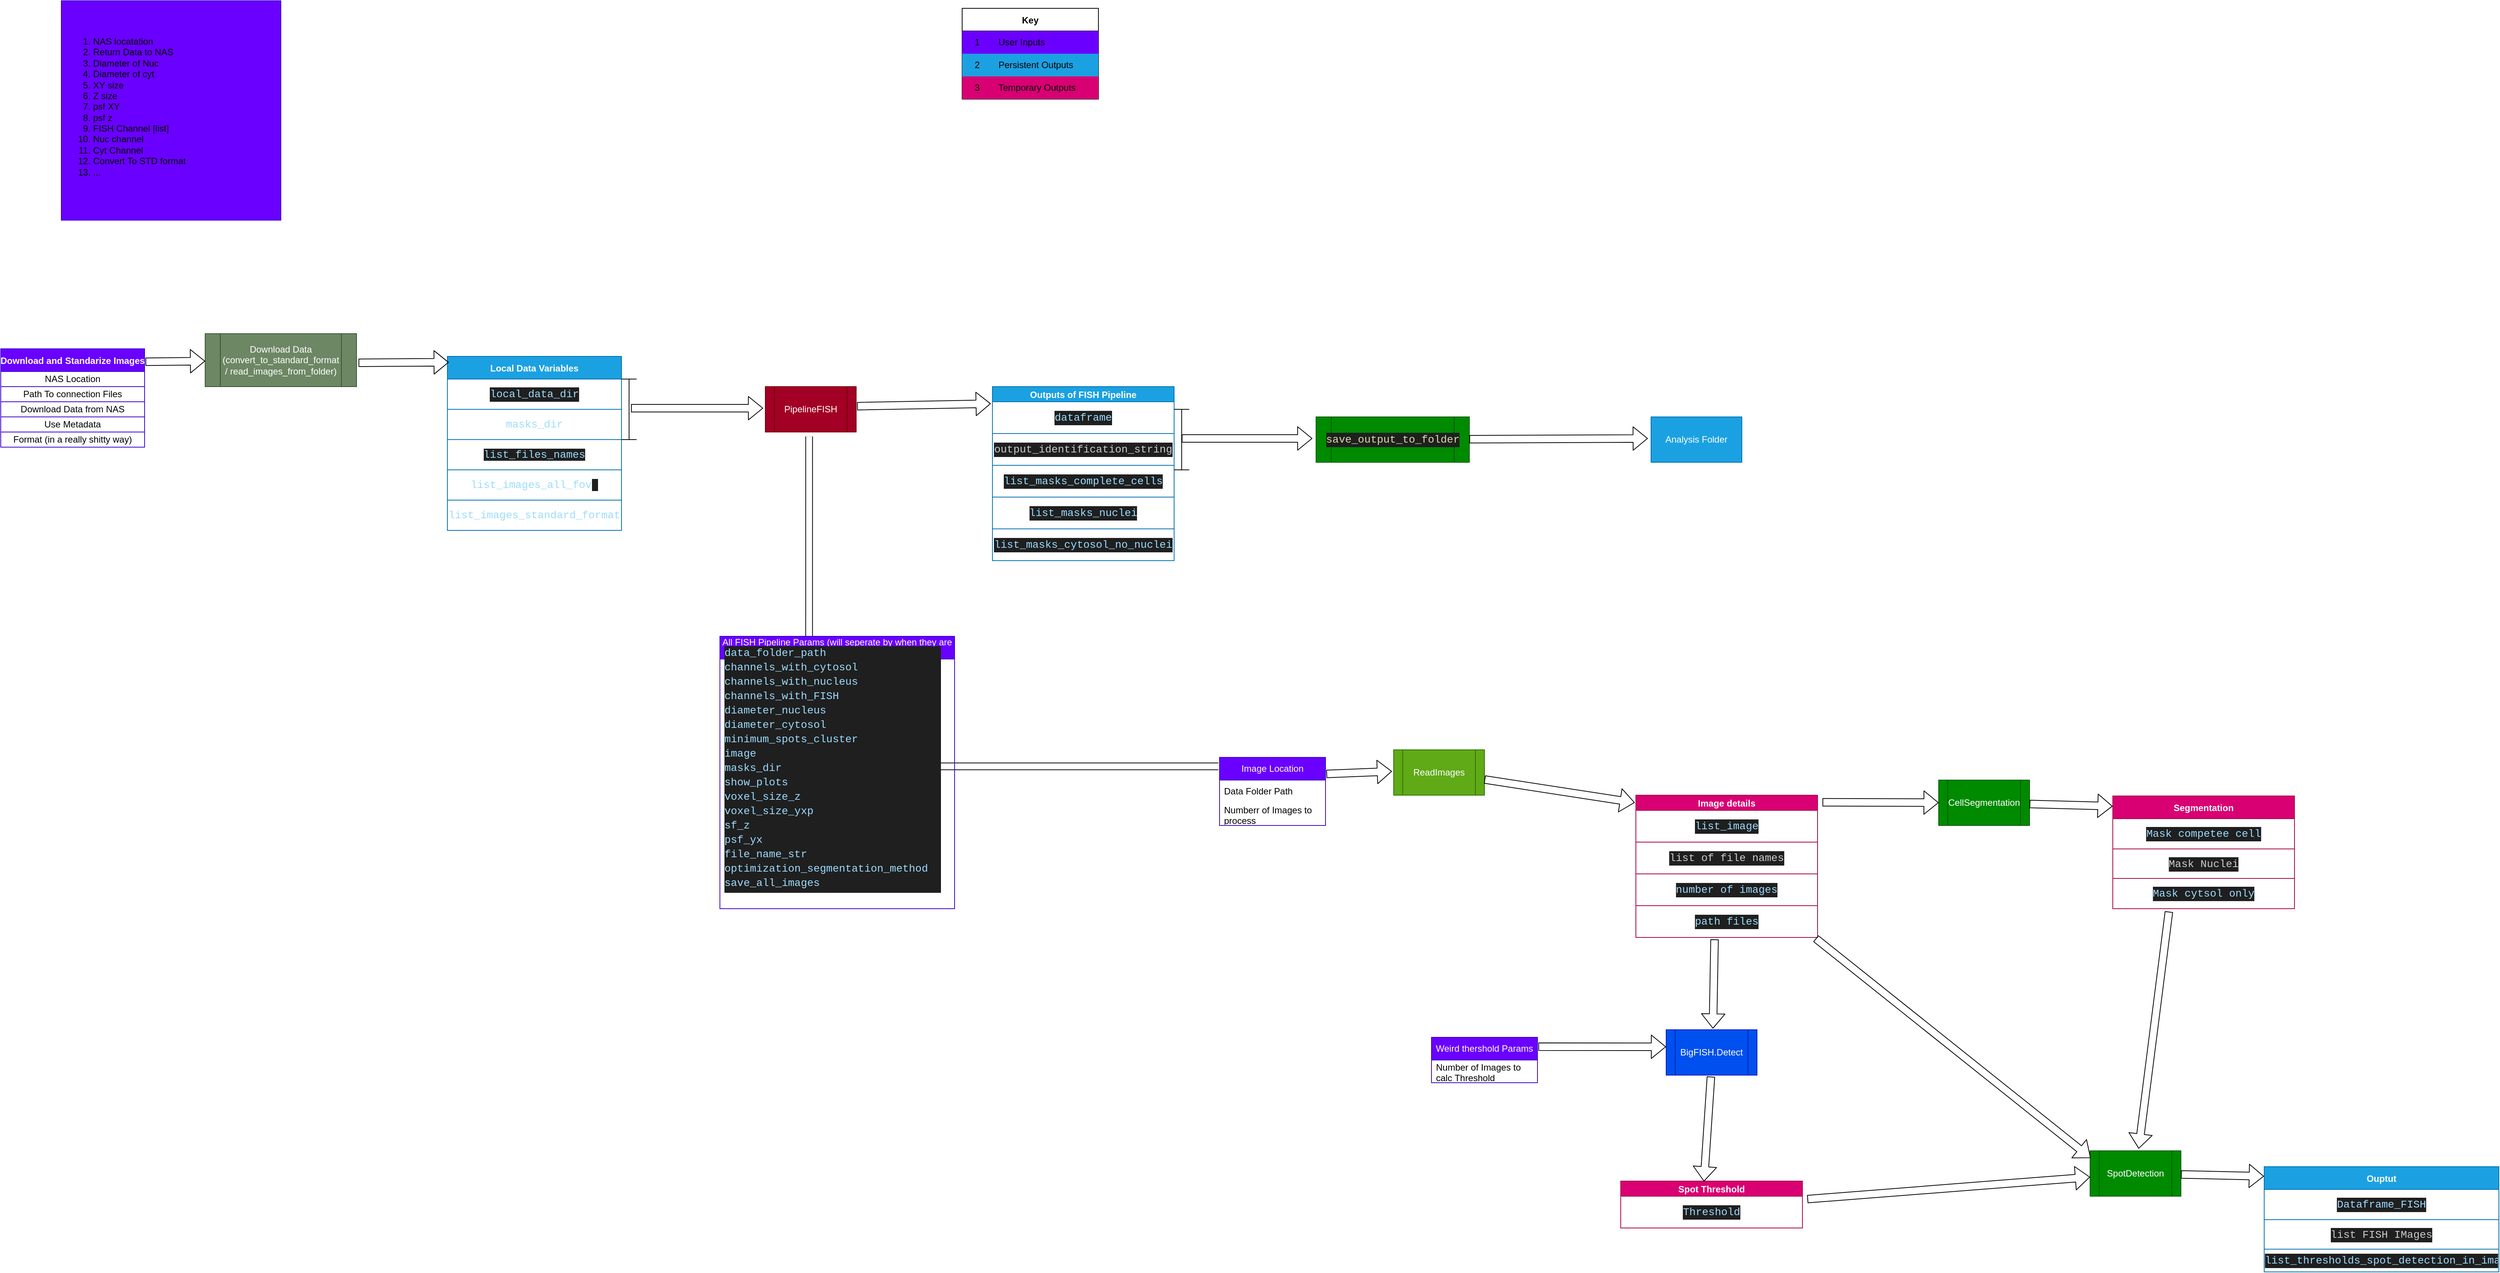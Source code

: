 <mxfile>
    <diagram id="dQpA7w5ZNRwmhq2wHqNK" name="Page-1">
        <mxGraphModel dx="3584" dy="2189" grid="1" gridSize="10" guides="0" tooltips="1" connect="0" arrows="0" fold="1" page="1" pageScale="1" pageWidth="850" pageHeight="1100" background="none" math="0" shadow="0">
            <root>
                <mxCell id="0"/>
                <mxCell id="1" parent="0"/>
                <mxCell id="16" value="Key" style="shape=table;startSize=30;container=1;collapsible=0;childLayout=tableLayout;fixedRows=1;rowLines=0;fontStyle=1;" parent="1" vertex="1">
                    <mxGeometry x="1210" y="20" width="180" height="120" as="geometry"/>
                </mxCell>
                <mxCell id="17" value="" style="shape=tableRow;horizontal=0;startSize=0;swimlaneHead=0;swimlaneBody=0;top=0;left=0;bottom=0;right=0;collapsible=0;dropTarget=0;fillColor=#6a00ff;points=[[0,0.5],[1,0.5]];portConstraint=eastwest;fontColor=#ffffff;strokeColor=#3700CC;" parent="16" vertex="1">
                    <mxGeometry y="30" width="180" height="30" as="geometry"/>
                </mxCell>
                <mxCell id="18" value="1" style="shape=partialRectangle;html=1;whiteSpace=wrap;connectable=0;fillColor=none;top=0;left=0;bottom=0;right=0;overflow=hidden;pointerEvents=1;" parent="17" vertex="1">
                    <mxGeometry width="40" height="30" as="geometry">
                        <mxRectangle width="40" height="30" as="alternateBounds"/>
                    </mxGeometry>
                </mxCell>
                <mxCell id="19" value="User Inputs" style="shape=partialRectangle;html=1;whiteSpace=wrap;connectable=0;fillColor=none;top=0;left=0;bottom=0;right=0;align=left;spacingLeft=6;overflow=hidden;" parent="17" vertex="1">
                    <mxGeometry x="40" width="140" height="30" as="geometry">
                        <mxRectangle width="140" height="30" as="alternateBounds"/>
                    </mxGeometry>
                </mxCell>
                <mxCell id="20" value="" style="shape=tableRow;horizontal=0;startSize=0;swimlaneHead=0;swimlaneBody=0;top=0;left=0;bottom=0;right=0;collapsible=0;dropTarget=0;fillColor=#1ba1e2;points=[[0,0.5],[1,0.5]];portConstraint=eastwest;fontColor=#ffffff;strokeColor=#006EAF;" parent="16" vertex="1">
                    <mxGeometry y="60" width="180" height="30" as="geometry"/>
                </mxCell>
                <mxCell id="21" value="2" style="shape=partialRectangle;html=1;whiteSpace=wrap;connectable=0;fillColor=none;top=0;left=0;bottom=0;right=0;overflow=hidden;" parent="20" vertex="1">
                    <mxGeometry width="40" height="30" as="geometry">
                        <mxRectangle width="40" height="30" as="alternateBounds"/>
                    </mxGeometry>
                </mxCell>
                <mxCell id="22" value="Persistent Outputs&lt;span style=&quot;white-space: pre;&quot;&gt;&#9;&lt;/span&gt;" style="shape=partialRectangle;html=1;whiteSpace=wrap;connectable=0;fillColor=none;top=0;left=0;bottom=0;right=0;align=left;spacingLeft=6;overflow=hidden;" parent="20" vertex="1">
                    <mxGeometry x="40" width="140" height="30" as="geometry">
                        <mxRectangle width="140" height="30" as="alternateBounds"/>
                    </mxGeometry>
                </mxCell>
                <mxCell id="23" value="" style="shape=tableRow;horizontal=0;startSize=0;swimlaneHead=0;swimlaneBody=0;top=0;left=0;bottom=0;right=0;collapsible=0;dropTarget=0;fillColor=#d80073;points=[[0,0.5],[1,0.5]];portConstraint=eastwest;fontColor=#ffffff;strokeColor=#A50040;" parent="16" vertex="1">
                    <mxGeometry y="90" width="180" height="30" as="geometry"/>
                </mxCell>
                <mxCell id="24" value="3" style="shape=partialRectangle;html=1;whiteSpace=wrap;connectable=0;fillColor=none;top=0;left=0;bottom=0;right=0;overflow=hidden;" parent="23" vertex="1">
                    <mxGeometry width="40" height="30" as="geometry">
                        <mxRectangle width="40" height="30" as="alternateBounds"/>
                    </mxGeometry>
                </mxCell>
                <mxCell id="25" value="Temporary Outputs" style="shape=partialRectangle;html=1;whiteSpace=wrap;connectable=0;fillColor=none;top=0;left=0;bottom=0;right=0;align=left;spacingLeft=6;overflow=hidden;" parent="23" vertex="1">
                    <mxGeometry x="40" width="140" height="30" as="geometry">
                        <mxRectangle width="140" height="30" as="alternateBounds"/>
                    </mxGeometry>
                </mxCell>
                <mxCell id="28" value="" style="group" parent="1" vertex="1" connectable="0">
                    <mxGeometry x="20" y="10" width="290" height="290" as="geometry"/>
                </mxCell>
                <mxCell id="26" value="" style="whiteSpace=wrap;html=1;aspect=fixed;fillColor=#6a00ff;fontColor=#ffffff;strokeColor=#3700CC;" parent="28" vertex="1">
                    <mxGeometry width="290.0" height="290.0" as="geometry"/>
                </mxCell>
                <mxCell id="27" value="&lt;ol&gt;&lt;li&gt;NAS locatation&lt;/li&gt;&lt;li&gt;Return Data to NAS&lt;/li&gt;&lt;li&gt;Diameter of Nuc&lt;/li&gt;&lt;li&gt;Diameter of cyt&lt;/li&gt;&lt;li&gt;XY size&lt;/li&gt;&lt;li&gt;Z size&lt;/li&gt;&lt;li&gt;psf XY&lt;/li&gt;&lt;li&gt;psf z&lt;/li&gt;&lt;li&gt;FISH Channel [list]&lt;/li&gt;&lt;li&gt;Nuc channel&lt;/li&gt;&lt;li&gt;Cyt Channel&lt;br&gt;&lt;/li&gt;&lt;li&gt;Convert To STD format&lt;/li&gt;&lt;li&gt;...&lt;/li&gt;&lt;/ol&gt;" style="text;strokeColor=none;fillColor=none;html=1;whiteSpace=wrap;verticalAlign=middle;overflow=hidden;" parent="28" vertex="1">
                    <mxGeometry width="279.259" height="279.259" as="geometry"/>
                </mxCell>
                <mxCell id="31" value="Download and Standarize Images" style="shape=table;startSize=30;container=1;collapsible=0;childLayout=tableLayout;fontStyle=1;align=center;fillColor=#6a00ff;fontColor=#ffffff;strokeColor=#3700CC;shadow=0;" parent="1" vertex="1">
                    <mxGeometry x="-60" y="470" width="190" height="130" as="geometry"/>
                </mxCell>
                <mxCell id="32" value="" style="shape=tableRow;horizontal=0;startSize=0;swimlaneHead=0;swimlaneBody=0;top=0;left=0;bottom=0;right=0;collapsible=0;dropTarget=0;fillColor=none;points=[[0,0.5],[1,0.5]];portConstraint=eastwest;shadow=0;" parent="31" vertex="1">
                    <mxGeometry y="30" width="190" height="20" as="geometry"/>
                </mxCell>
                <mxCell id="33" value="NAS Location" style="shape=partialRectangle;html=1;whiteSpace=wrap;connectable=0;fillColor=none;top=0;left=0;bottom=0;right=0;overflow=hidden;shadow=0;" parent="32" vertex="1">
                    <mxGeometry width="190" height="20" as="geometry">
                        <mxRectangle width="190" height="20" as="alternateBounds"/>
                    </mxGeometry>
                </mxCell>
                <mxCell id="36" value="" style="shape=tableRow;horizontal=0;startSize=0;swimlaneHead=0;swimlaneBody=0;top=0;left=0;bottom=0;right=0;collapsible=0;dropTarget=0;fillColor=none;points=[[0,0.5],[1,0.5]];portConstraint=eastwest;shadow=0;movable=0;resizable=0;rotatable=0;deletable=0;editable=0;connectable=0;" parent="31" vertex="1">
                    <mxGeometry y="50" width="190" height="20" as="geometry"/>
                </mxCell>
                <mxCell id="37" value="Path To connection Files" style="shape=partialRectangle;html=1;whiteSpace=wrap;connectable=0;fillColor=none;top=0;left=0;bottom=0;right=0;overflow=hidden;shadow=0;" parent="36" vertex="1">
                    <mxGeometry width="190" height="20" as="geometry">
                        <mxRectangle width="190" height="20" as="alternateBounds"/>
                    </mxGeometry>
                </mxCell>
                <mxCell id="40" value="" style="shape=tableRow;horizontal=0;startSize=0;swimlaneHead=0;swimlaneBody=0;top=0;left=0;bottom=0;right=0;collapsible=0;dropTarget=0;fillColor=none;points=[[0,0.5],[1,0.5]];portConstraint=eastwest;shadow=0;" parent="31" vertex="1">
                    <mxGeometry y="70" width="190" height="20" as="geometry"/>
                </mxCell>
                <mxCell id="41" value="Download Data from NAS" style="shape=partialRectangle;html=1;whiteSpace=wrap;connectable=0;fillColor=none;top=0;left=0;bottom=0;right=0;overflow=hidden;shadow=0;" parent="40" vertex="1">
                    <mxGeometry width="190" height="20" as="geometry">
                        <mxRectangle width="190" height="20" as="alternateBounds"/>
                    </mxGeometry>
                </mxCell>
                <mxCell id="44" style="shape=tableRow;horizontal=0;startSize=0;swimlaneHead=0;swimlaneBody=0;top=0;left=0;bottom=0;right=0;collapsible=0;dropTarget=0;fillColor=none;points=[[0,0.5],[1,0.5]];portConstraint=eastwest;shadow=0;" parent="31" vertex="1">
                    <mxGeometry y="90" width="190" height="20" as="geometry"/>
                </mxCell>
                <mxCell id="45" value="Use Metadata" style="shape=partialRectangle;html=1;whiteSpace=wrap;connectable=0;fillColor=none;top=0;left=0;bottom=0;right=0;overflow=hidden;shadow=0;" parent="44" vertex="1">
                    <mxGeometry width="190" height="20" as="geometry">
                        <mxRectangle width="190" height="20" as="alternateBounds"/>
                    </mxGeometry>
                </mxCell>
                <mxCell id="46" style="shape=tableRow;horizontal=0;startSize=0;swimlaneHead=0;swimlaneBody=0;top=0;left=0;bottom=0;right=0;collapsible=0;dropTarget=0;fillColor=none;points=[[0,0.5],[1,0.5]];portConstraint=eastwest;shadow=0;" parent="31" vertex="1">
                    <mxGeometry y="110" width="190" height="20" as="geometry"/>
                </mxCell>
                <mxCell id="47" value="Format (in a really shitty way)" style="shape=partialRectangle;html=1;whiteSpace=wrap;connectable=0;fillColor=none;top=0;left=0;bottom=0;right=0;overflow=hidden;shadow=0;" parent="46" vertex="1">
                    <mxGeometry width="190" height="20" as="geometry">
                        <mxRectangle width="190" height="20" as="alternateBounds"/>
                    </mxGeometry>
                </mxCell>
                <mxCell id="48" value="Download Data&lt;br&gt;(convert_to_standard_format / read_images_from_folder)" style="shape=process;whiteSpace=wrap;html=1;backgroundOutline=1;shadow=0;sketch=0;fillColor=#6d8764;fontColor=#ffffff;strokeColor=#3A5431;" parent="1" vertex="1">
                    <mxGeometry x="210" y="450" width="200" height="70" as="geometry"/>
                </mxCell>
                <mxCell id="49" value="" style="shape=flexArrow;endArrow=classic;html=1;exitX=1.006;exitY=0.132;exitDx=0;exitDy=0;exitPerimeter=0;" parent="1" source="31" target="48" edge="1">
                    <mxGeometry width="50" height="50" relative="1" as="geometry">
                        <mxPoint x="130" y="520" as="sourcePoint"/>
                        <mxPoint x="530" y="520" as="targetPoint"/>
                    </mxGeometry>
                </mxCell>
                <mxCell id="50" value="Local Data Variables" style="shape=table;startSize=30;container=1;collapsible=0;childLayout=tableLayout;fontStyle=1;align=center;shadow=0;sketch=0;fillColor=#1ba1e2;fontColor=#ffffff;strokeColor=#006EAF;movable=1;resizable=1;rotatable=1;deletable=1;editable=1;connectable=1;" parent="1" vertex="1">
                    <mxGeometry x="530" y="480" width="230" height="230" as="geometry"/>
                </mxCell>
                <mxCell id="51" value="" style="shape=tableRow;horizontal=0;startSize=0;swimlaneHead=0;swimlaneBody=0;top=0;left=0;bottom=0;right=0;collapsible=0;dropTarget=0;fillColor=none;points=[[0,0.5],[1,0.5]];portConstraint=eastwest;shadow=0;sketch=0;movable=1;resizable=1;rotatable=1;deletable=1;editable=1;connectable=1;" parent="50" vertex="1">
                    <mxGeometry y="30" width="230" height="40" as="geometry"/>
                </mxCell>
                <mxCell id="52" value="&lt;div style=&quot;color: rgb(204, 204, 204); background-color: rgb(31, 31, 31); font-family: Consolas, &amp;quot;Courier New&amp;quot;, monospace; font-size: 14px; line-height: 19px;&quot;&gt;&lt;span style=&quot;color: #9cdcfe;&quot;&gt;local_data_dir&lt;/span&gt;&lt;/div&gt;" style="shape=partialRectangle;html=1;whiteSpace=wrap;connectable=1;fillColor=none;top=0;left=0;bottom=0;right=0;overflow=hidden;shadow=0;sketch=0;movable=1;resizable=1;rotatable=1;deletable=1;editable=1;" parent="51" vertex="1">
                    <mxGeometry width="230" height="40" as="geometry">
                        <mxRectangle width="230" height="40" as="alternateBounds"/>
                    </mxGeometry>
                </mxCell>
                <mxCell id="59" value="" style="shape=tableRow;horizontal=0;startSize=0;swimlaneHead=0;swimlaneBody=0;top=0;left=0;bottom=0;right=0;collapsible=0;dropTarget=0;fillColor=none;points=[[0,0.5],[1,0.5]];portConstraint=eastwest;shadow=0;sketch=0;movable=1;resizable=1;rotatable=1;deletable=1;editable=1;connectable=1;" parent="50" vertex="1">
                    <mxGeometry y="70" width="230" height="40" as="geometry"/>
                </mxCell>
                <mxCell id="60" value="&lt;span style=&quot;font-family: Consolas, &amp;quot;Courier New&amp;quot;, monospace; font-size: 14px; color: rgb(156, 220, 254);&quot;&gt;masks_dir&lt;/span&gt;" style="shape=partialRectangle;html=1;whiteSpace=wrap;connectable=1;fillColor=none;top=0;left=0;bottom=0;right=0;overflow=hidden;shadow=0;sketch=0;movable=1;resizable=1;rotatable=1;deletable=1;editable=1;" parent="59" vertex="1">
                    <mxGeometry width="230" height="40" as="geometry">
                        <mxRectangle width="230" height="40" as="alternateBounds"/>
                    </mxGeometry>
                </mxCell>
                <mxCell id="55" value="" style="shape=tableRow;horizontal=0;startSize=0;swimlaneHead=0;swimlaneBody=0;top=0;left=0;bottom=0;right=0;collapsible=0;dropTarget=0;fillColor=none;points=[[0,0.5],[1,0.5]];portConstraint=eastwest;shadow=0;sketch=0;movable=1;resizable=1;rotatable=1;deletable=1;editable=1;connectable=1;" parent="50" vertex="1">
                    <mxGeometry y="110" width="230" height="40" as="geometry"/>
                </mxCell>
                <mxCell id="56" value="&lt;span style=&quot;color: rgb(156, 220, 254); font-family: Consolas, &amp;quot;Courier New&amp;quot;, monospace; font-size: 14px; background-color: rgb(31, 31, 31);&quot;&gt;list_files_names&lt;/span&gt;" style="shape=partialRectangle;html=1;whiteSpace=wrap;connectable=1;fillColor=none;top=0;left=0;bottom=0;right=0;overflow=hidden;shadow=0;sketch=0;movable=1;resizable=1;rotatable=1;deletable=1;editable=1;" parent="55" vertex="1">
                    <mxGeometry width="230" height="40" as="geometry">
                        <mxRectangle width="230" height="40" as="alternateBounds"/>
                    </mxGeometry>
                </mxCell>
                <mxCell id="63" style="shape=tableRow;horizontal=0;startSize=0;swimlaneHead=0;swimlaneBody=0;top=0;left=0;bottom=0;right=0;collapsible=0;dropTarget=0;fillColor=none;points=[[0,0.5],[1,0.5]];portConstraint=eastwest;shadow=0;sketch=0;movable=1;resizable=1;rotatable=1;deletable=1;editable=1;connectable=1;" parent="50" vertex="1">
                    <mxGeometry y="150" width="230" height="40" as="geometry"/>
                </mxCell>
                <mxCell id="64" value="&lt;span style=&quot;font-family: Consolas, &amp;quot;Courier New&amp;quot;, monospace; font-size: 14px; color: rgb(156, 220, 254);&quot;&gt;list_images_all_fov&lt;/span&gt;&lt;span style=&quot;color: rgb(204, 204, 204); font-family: Consolas, &amp;quot;Courier New&amp;quot;, monospace; font-size: 14px; background-color: rgb(31, 31, 31);&quot;&gt;&amp;nbsp;&lt;/span&gt;" style="shape=partialRectangle;html=1;whiteSpace=wrap;connectable=1;fillColor=none;top=0;left=0;bottom=0;right=0;overflow=hidden;shadow=0;sketch=0;movable=1;resizable=1;rotatable=1;deletable=1;editable=1;" parent="63" vertex="1">
                    <mxGeometry width="230" height="40" as="geometry">
                        <mxRectangle width="230" height="40" as="alternateBounds"/>
                    </mxGeometry>
                </mxCell>
                <mxCell id="65" style="shape=tableRow;horizontal=0;startSize=0;swimlaneHead=0;swimlaneBody=0;top=0;left=0;bottom=0;right=0;collapsible=0;dropTarget=0;fillColor=none;points=[[0,0.5],[1,0.5]];portConstraint=eastwest;shadow=0;sketch=0;movable=1;resizable=1;rotatable=1;deletable=1;editable=1;connectable=1;" parent="50" vertex="1">
                    <mxGeometry y="190" width="230" height="40" as="geometry"/>
                </mxCell>
                <mxCell id="66" value="&lt;span style=&quot;color: rgb(156, 220, 254); font-family: Consolas, &amp;quot;Courier New&amp;quot;, monospace; font-size: 14px;&quot;&gt;list_images_standard_format&lt;/span&gt;" style="shape=partialRectangle;html=1;whiteSpace=wrap;connectable=1;fillColor=none;top=0;left=0;bottom=0;right=0;overflow=hidden;shadow=0;sketch=0;movable=1;resizable=1;rotatable=1;deletable=1;editable=1;" parent="65" vertex="1">
                    <mxGeometry width="230" height="40" as="geometry">
                        <mxRectangle width="230" height="40" as="alternateBounds"/>
                    </mxGeometry>
                </mxCell>
                <mxCell id="71" value="" style="shape=flexArrow;endArrow=classic;html=1;exitX=1.013;exitY=0.55;exitDx=0;exitDy=0;exitPerimeter=0;entryX=0.008;entryY=0.034;entryDx=0;entryDy=0;entryPerimeter=0;" parent="1" source="48" target="50" edge="1">
                    <mxGeometry width="50" height="50" relative="1" as="geometry">
                        <mxPoint x="370" y="390" as="sourcePoint"/>
                        <mxPoint x="420" y="340" as="targetPoint"/>
                    </mxGeometry>
                </mxCell>
                <mxCell id="72" value="PipelineFISH" style="shape=process;whiteSpace=wrap;html=1;backgroundOutline=1;shadow=0;sketch=0;fillColor=#a20025;fontColor=#ffffff;strokeColor=#6F0000;" parent="1" vertex="1">
                    <mxGeometry x="950" y="520" width="120" height="60" as="geometry"/>
                </mxCell>
                <mxCell id="74" value="" style="shape=flexArrow;endArrow=classic;html=1;entryX=-0.024;entryY=0.475;entryDx=0;entryDy=0;entryPerimeter=0;exitX=0.481;exitY=0.375;exitDx=0;exitDy=0;exitPerimeter=0;" parent="1" source="75" target="72" edge="1">
                    <mxGeometry width="50" height="50" relative="1" as="geometry">
                        <mxPoint x="780" y="530" as="sourcePoint"/>
                        <mxPoint x="900" y="640" as="targetPoint"/>
                    </mxGeometry>
                </mxCell>
                <mxCell id="75" value="" style="shape=crossbar;whiteSpace=wrap;html=1;rounded=1;direction=south;shadow=0;sketch=0;movable=1;resizable=1;rotatable=1;deletable=1;editable=1;connectable=1;" parent="1" vertex="1">
                    <mxGeometry x="760" y="510" width="20" height="80" as="geometry"/>
                </mxCell>
                <mxCell id="77" value="Outputs of FISH Pipeline" style="shape=table;startSize=20;container=1;collapsible=0;childLayout=tableLayout;fontStyle=1;align=center;shadow=0;sketch=0;fillColor=#1ba1e2;fontColor=#ffffff;strokeColor=#006EAF;" parent="1" vertex="1">
                    <mxGeometry x="1250" y="520" width="240" height="230" as="geometry"/>
                </mxCell>
                <mxCell id="78" value="" style="shape=tableRow;horizontal=0;startSize=0;swimlaneHead=0;swimlaneBody=0;top=0;left=0;bottom=0;right=0;collapsible=0;dropTarget=0;fillColor=none;points=[[0,0.5],[1,0.5]];portConstraint=eastwest;shadow=0;sketch=0;" parent="77" vertex="1">
                    <mxGeometry y="20" width="240" height="42" as="geometry"/>
                </mxCell>
                <mxCell id="79" value="&lt;div style=&quot;color: rgb(204, 204, 204); background-color: rgb(31, 31, 31); font-family: Consolas, &amp;quot;Courier New&amp;quot;, monospace; font-size: 14px; line-height: 19px;&quot;&gt;&lt;span style=&quot;color: #9cdcfe;&quot;&gt;dataframe&lt;/span&gt;&lt;/div&gt;" style="shape=partialRectangle;html=1;whiteSpace=wrap;connectable=0;fillColor=none;top=0;left=0;bottom=0;right=0;overflow=hidden;shadow=0;sketch=0;" parent="78" vertex="1">
                    <mxGeometry width="240" height="42" as="geometry">
                        <mxRectangle width="240" height="42" as="alternateBounds"/>
                    </mxGeometry>
                </mxCell>
                <mxCell id="92" style="shape=tableRow;horizontal=0;startSize=0;swimlaneHead=0;swimlaneBody=0;top=0;left=0;bottom=0;right=0;collapsible=0;dropTarget=0;fillColor=none;points=[[0,0.5],[1,0.5]];portConstraint=eastwest;shadow=0;sketch=0;" parent="77" vertex="1">
                    <mxGeometry y="62" width="240" height="42" as="geometry"/>
                </mxCell>
                <mxCell id="93" value="&lt;div style=&quot;color: rgb(204, 204, 204); background-color: rgb(31, 31, 31); font-family: Consolas, &amp;quot;Courier New&amp;quot;, monospace; font-size: 14px; line-height: 19px;&quot;&gt;output_identification_string&lt;/div&gt;" style="shape=partialRectangle;html=1;whiteSpace=wrap;connectable=0;fillColor=none;top=0;left=0;bottom=0;right=0;overflow=hidden;shadow=0;sketch=0;" parent="92" vertex="1">
                    <mxGeometry width="240" height="42" as="geometry">
                        <mxRectangle width="240" height="42" as="alternateBounds"/>
                    </mxGeometry>
                </mxCell>
                <mxCell id="82" value="" style="shape=tableRow;horizontal=0;startSize=0;swimlaneHead=0;swimlaneBody=0;top=0;left=0;bottom=0;right=0;collapsible=0;dropTarget=0;fillColor=none;points=[[0,0.5],[1,0.5]];portConstraint=eastwest;shadow=0;sketch=0;" parent="77" vertex="1">
                    <mxGeometry y="104" width="240" height="42" as="geometry"/>
                </mxCell>
                <mxCell id="83" value="&lt;div style=&quot;color: rgb(204, 204, 204); background-color: rgb(31, 31, 31); font-family: Consolas, &amp;quot;Courier New&amp;quot;, monospace; font-size: 14px; line-height: 19px;&quot;&gt;&lt;span style=&quot;color: #9cdcfe;&quot;&gt;list_masks_complete_cells&lt;/span&gt;&lt;/div&gt;" style="shape=partialRectangle;html=1;whiteSpace=wrap;connectable=0;fillColor=none;top=0;left=0;bottom=0;right=0;overflow=hidden;shadow=0;sketch=0;" parent="82" vertex="1">
                    <mxGeometry width="240" height="42" as="geometry">
                        <mxRectangle width="240" height="42" as="alternateBounds"/>
                    </mxGeometry>
                </mxCell>
                <mxCell id="86" value="" style="shape=tableRow;horizontal=0;startSize=0;swimlaneHead=0;swimlaneBody=0;top=0;left=0;bottom=0;right=0;collapsible=0;dropTarget=0;fillColor=none;points=[[0,0.5],[1,0.5]];portConstraint=eastwest;shadow=0;sketch=0;" parent="77" vertex="1">
                    <mxGeometry y="146" width="240" height="42" as="geometry"/>
                </mxCell>
                <mxCell id="87" value="&lt;div style=&quot;color: rgb(204, 204, 204); background-color: rgb(31, 31, 31); font-family: Consolas, &amp;quot;Courier New&amp;quot;, monospace; font-size: 14px; line-height: 19px;&quot;&gt;&lt;span style=&quot;color: #9cdcfe;&quot;&gt;list_masks_nuclei&lt;/span&gt;&lt;/div&gt;" style="shape=partialRectangle;html=1;whiteSpace=wrap;connectable=0;fillColor=none;top=0;left=0;bottom=0;right=0;overflow=hidden;shadow=0;sketch=0;" parent="86" vertex="1">
                    <mxGeometry width="240" height="42" as="geometry">
                        <mxRectangle width="240" height="42" as="alternateBounds"/>
                    </mxGeometry>
                </mxCell>
                <mxCell id="90" style="shape=tableRow;horizontal=0;startSize=0;swimlaneHead=0;swimlaneBody=0;top=0;left=0;bottom=0;right=0;collapsible=0;dropTarget=0;fillColor=none;points=[[0,0.5],[1,0.5]];portConstraint=eastwest;shadow=0;sketch=0;" parent="77" vertex="1">
                    <mxGeometry y="188" width="240" height="42" as="geometry"/>
                </mxCell>
                <mxCell id="91" value="&lt;div style=&quot;color: rgb(204, 204, 204); background-color: rgb(31, 31, 31); font-family: Consolas, &amp;quot;Courier New&amp;quot;, monospace; font-size: 14px; line-height: 19px;&quot;&gt;&lt;span style=&quot;color: #9cdcfe;&quot;&gt;list_masks_cytosol_no_nuclei&lt;/span&gt;&lt;/div&gt;" style="shape=partialRectangle;html=1;whiteSpace=wrap;connectable=0;fillColor=none;top=0;left=0;bottom=0;right=0;overflow=hidden;shadow=0;sketch=0;" parent="90" vertex="1">
                    <mxGeometry width="240" height="42" as="geometry">
                        <mxRectangle width="240" height="42" as="alternateBounds"/>
                    </mxGeometry>
                </mxCell>
                <mxCell id="96" value="" style="shape=flexArrow;endArrow=classic;html=1;entryX=-0.009;entryY=0.098;entryDx=0;entryDy=0;entryPerimeter=0;exitX=1.01;exitY=0.431;exitDx=0;exitDy=0;exitPerimeter=0;" parent="1" source="72" target="77" edge="1">
                    <mxGeometry width="50" height="50" relative="1" as="geometry">
                        <mxPoint x="990" y="780" as="sourcePoint"/>
                        <mxPoint x="1040" y="730" as="targetPoint"/>
                    </mxGeometry>
                </mxCell>
                <mxCell id="97" value="" style="shape=crossbar;whiteSpace=wrap;html=1;rounded=1;direction=south;shadow=0;sketch=0;movable=1;resizable=1;rotatable=1;deletable=1;editable=1;connectable=1;" parent="1" vertex="1">
                    <mxGeometry x="1490" y="550" width="20" height="80" as="geometry"/>
                </mxCell>
                <mxCell id="110" value="&lt;div style=&quot;color: rgb(204, 204, 204); background-color: rgb(31, 31, 31); font-family: Consolas, &amp;quot;Courier New&amp;quot;, monospace; font-size: 14px; line-height: 19px;&quot;&gt;&lt;span style=&quot;color: #dcdcaa;&quot;&gt;save_output_to_folder&lt;/span&gt;&lt;/div&gt;" style="shape=process;whiteSpace=wrap;html=1;backgroundOutline=1;shadow=0;sketch=0;fillColor=#008a00;fontColor=#ffffff;strokeColor=#005700;" parent="1" vertex="1">
                    <mxGeometry x="1677.5" y="560" width="202.5" height="60" as="geometry"/>
                </mxCell>
                <mxCell id="111" value="" style="shape=flexArrow;endArrow=classic;html=1;entryX=-0.024;entryY=0.475;entryDx=0;entryDy=0;entryPerimeter=0;exitX=0.481;exitY=0.375;exitDx=0;exitDy=0;exitPerimeter=0;" parent="1" target="110" edge="1">
                    <mxGeometry width="50" height="50" relative="1" as="geometry">
                        <mxPoint x="1500" y="588.48" as="sourcePoint"/>
                        <mxPoint x="1627.5" y="680" as="targetPoint"/>
                    </mxGeometry>
                </mxCell>
                <mxCell id="113" value="Analysis Folder" style="rounded=0;whiteSpace=wrap;html=1;shadow=0;sketch=0;fillColor=#1ba1e2;fontColor=#ffffff;strokeColor=#006EAF;" parent="1" vertex="1">
                    <mxGeometry x="2120" y="560" width="120" height="60" as="geometry"/>
                </mxCell>
                <mxCell id="115" value="" style="shape=flexArrow;endArrow=classic;html=1;entryX=-0.035;entryY=0.475;entryDx=0;entryDy=0;entryPerimeter=0;" parent="1" source="110" target="113" edge="1">
                    <mxGeometry width="50" height="50" relative="1" as="geometry">
                        <mxPoint x="1650" y="380" as="sourcePoint"/>
                        <mxPoint x="1700" y="330" as="targetPoint"/>
                    </mxGeometry>
                </mxCell>
                <mxCell id="118" value="" style="shape=filledEdge;curved=0;rounded=0;fixDash=1;endArrow=none;strokeWidth=10;fillColor=#ffffff;edgeStyle=orthogonalEdgeStyle;html=1;sketch=0;entryX=0.482;entryY=1.097;entryDx=0;entryDy=0;entryPerimeter=0;exitX=-0.011;exitY=0.132;exitDx=0;exitDy=0;exitPerimeter=0;" parent="1" source="137" target="72" edge="1">
                    <mxGeometry width="60" height="40" relative="1" as="geometry">
                        <mxPoint x="1520" y="1030" as="sourcePoint"/>
                        <mxPoint x="790" y="730" as="targetPoint"/>
                    </mxGeometry>
                </mxCell>
                <mxCell id="119" value="All FISH Pipeline Params (will seperate by when they are used)" style="swimlane;fontStyle=0;childLayout=stackLayout;horizontal=1;startSize=30;horizontalStack=0;resizeParent=1;resizeParentMax=0;resizeLast=0;collapsible=1;marginBottom=0;whiteSpace=wrap;html=1;shadow=0;sketch=0;fillColor=#6a00ff;fontColor=#ffffff;strokeColor=#3700CC;" parent="1" vertex="1">
                    <mxGeometry x="890" y="850" width="310" height="360" as="geometry"/>
                </mxCell>
                <mxCell id="123" value="BigFISH.Detect" style="shape=process;whiteSpace=wrap;html=1;backgroundOutline=1;shadow=0;sketch=0;fillColor=#0050ef;strokeColor=#001DBC;fontColor=#ffffff;" parent="1" vertex="1">
                    <mxGeometry x="2140" y="1370" width="120" height="60" as="geometry"/>
                </mxCell>
                <mxCell id="124" value="Spot Threshold" style="shape=table;startSize=20;container=1;collapsible=0;childLayout=tableLayout;fontStyle=1;align=center;shadow=0;sketch=0;fillColor=#d80073;fontColor=#ffffff;strokeColor=#A50040;" parent="1" vertex="1">
                    <mxGeometry x="2080" y="1570" width="240" height="62" as="geometry"/>
                </mxCell>
                <mxCell id="125" value="" style="shape=tableRow;horizontal=0;startSize=0;swimlaneHead=0;swimlaneBody=0;top=0;left=0;bottom=0;right=0;collapsible=0;dropTarget=0;fillColor=none;points=[[0,0.5],[1,0.5]];portConstraint=eastwest;shadow=0;sketch=0;" parent="124" vertex="1">
                    <mxGeometry y="20" width="240" height="42" as="geometry"/>
                </mxCell>
                <mxCell id="126" value="&lt;div style=&quot;color: rgb(204, 204, 204); background-color: rgb(31, 31, 31); font-family: Consolas, &amp;quot;Courier New&amp;quot;, monospace; font-size: 14px; line-height: 19px;&quot;&gt;&lt;span style=&quot;color: #9cdcfe;&quot;&gt;Threshold&lt;/span&gt;&lt;/div&gt;" style="shape=partialRectangle;html=1;whiteSpace=wrap;connectable=0;fillColor=none;top=0;left=0;bottom=0;right=0;overflow=hidden;shadow=0;sketch=0;" parent="125" vertex="1">
                    <mxGeometry width="240" height="42" as="geometry">
                        <mxRectangle width="240" height="42" as="alternateBounds"/>
                    </mxGeometry>
                </mxCell>
                <mxCell id="135" value="" style="shape=flexArrow;endArrow=classic;html=1;sketch=0;entryX=0.458;entryY=0.008;entryDx=0;entryDy=0;entryPerimeter=0;exitX=0.493;exitY=1.031;exitDx=0;exitDy=0;exitPerimeter=0;" parent="1" source="123" target="124" edge="1">
                    <mxGeometry width="50" height="50" relative="1" as="geometry">
                        <mxPoint x="1890" y="1100" as="sourcePoint"/>
                        <mxPoint x="1940" y="1050" as="targetPoint"/>
                    </mxGeometry>
                </mxCell>
                <mxCell id="136" value="ReadImages" style="shape=process;whiteSpace=wrap;html=1;backgroundOutline=1;shadow=0;sketch=0;fillColor=#60a917;fontColor=#ffffff;strokeColor=#2D7600;" parent="1" vertex="1">
                    <mxGeometry x="1780" y="1000" width="120" height="60" as="geometry"/>
                </mxCell>
                <mxCell id="137" value="Image Location" style="swimlane;fontStyle=0;childLayout=stackLayout;horizontal=1;startSize=30;horizontalStack=0;resizeParent=1;resizeParentMax=0;resizeLast=0;collapsible=1;marginBottom=0;whiteSpace=wrap;html=1;shadow=0;sketch=0;fillColor=#6a00ff;fontColor=#ffffff;strokeColor=#3700CC;" parent="1" vertex="1">
                    <mxGeometry x="1550" y="1010" width="140" height="90" as="geometry"/>
                </mxCell>
                <mxCell id="138" value="Data Folder Path" style="text;strokeColor=none;fillColor=none;align=left;verticalAlign=middle;spacingLeft=4;spacingRight=4;overflow=hidden;points=[[0,0.5],[1,0.5]];portConstraint=eastwest;rotatable=0;whiteSpace=wrap;html=1;shadow=0;sketch=0;" parent="137" vertex="1">
                    <mxGeometry y="30" width="140" height="30" as="geometry"/>
                </mxCell>
                <mxCell id="139" value="Numberr of Images to process" style="text;strokeColor=none;fillColor=none;align=left;verticalAlign=middle;spacingLeft=4;spacingRight=4;overflow=hidden;points=[[0,0.5],[1,0.5]];portConstraint=eastwest;rotatable=0;whiteSpace=wrap;html=1;shadow=0;sketch=0;" parent="137" vertex="1">
                    <mxGeometry y="60" width="140" height="30" as="geometry"/>
                </mxCell>
                <mxCell id="141" value="" style="shape=flexArrow;endArrow=classic;html=1;sketch=0;entryX=-0.018;entryY=0.475;entryDx=0;entryDy=0;entryPerimeter=0;exitX=1.008;exitY=0.243;exitDx=0;exitDy=0;exitPerimeter=0;" parent="1" source="137" target="136" edge="1">
                    <mxGeometry width="50" height="50" relative="1" as="geometry">
                        <mxPoint x="1520" y="1210" as="sourcePoint"/>
                        <mxPoint x="1570" y="1160" as="targetPoint"/>
                    </mxGeometry>
                </mxCell>
                <mxCell id="146" value="Image details" style="shape=table;startSize=20;container=1;collapsible=0;childLayout=tableLayout;fontStyle=1;align=center;shadow=0;sketch=0;fillColor=#d80073;fontColor=#ffffff;strokeColor=#A50040;" parent="1" vertex="1">
                    <mxGeometry x="2100" y="1060" width="240" height="188" as="geometry"/>
                </mxCell>
                <mxCell id="147" value="" style="shape=tableRow;horizontal=0;startSize=0;swimlaneHead=0;swimlaneBody=0;top=0;left=0;bottom=0;right=0;collapsible=0;dropTarget=0;fillColor=none;points=[[0,0.5],[1,0.5]];portConstraint=eastwest;shadow=0;sketch=0;" parent="146" vertex="1">
                    <mxGeometry y="20" width="240" height="42" as="geometry"/>
                </mxCell>
                <mxCell id="148" value="&lt;div style=&quot;color: rgb(204, 204, 204); background-color: rgb(31, 31, 31); font-family: Consolas, &amp;quot;Courier New&amp;quot;, monospace; font-size: 14px; line-height: 19px;&quot;&gt;&lt;span style=&quot;color: #9cdcfe;&quot;&gt;list_image&lt;/span&gt;&lt;/div&gt;" style="shape=partialRectangle;html=1;whiteSpace=wrap;connectable=0;fillColor=none;top=0;left=0;bottom=0;right=0;overflow=hidden;shadow=0;sketch=0;" parent="147" vertex="1">
                    <mxGeometry width="240" height="42" as="geometry">
                        <mxRectangle width="240" height="42" as="alternateBounds"/>
                    </mxGeometry>
                </mxCell>
                <mxCell id="149" style="shape=tableRow;horizontal=0;startSize=0;swimlaneHead=0;swimlaneBody=0;top=0;left=0;bottom=0;right=0;collapsible=0;dropTarget=0;fillColor=none;points=[[0,0.5],[1,0.5]];portConstraint=eastwest;shadow=0;sketch=0;" parent="146" vertex="1">
                    <mxGeometry y="62" width="240" height="42" as="geometry"/>
                </mxCell>
                <mxCell id="150" value="&lt;div style=&quot;color: rgb(204, 204, 204); background-color: rgb(31, 31, 31); font-family: Consolas, &amp;quot;Courier New&amp;quot;, monospace; font-size: 14px; line-height: 19px;&quot;&gt;list of file names&lt;/div&gt;" style="shape=partialRectangle;html=1;whiteSpace=wrap;connectable=0;fillColor=none;top=0;left=0;bottom=0;right=0;overflow=hidden;shadow=0;sketch=0;" parent="149" vertex="1">
                    <mxGeometry width="240" height="42" as="geometry">
                        <mxRectangle width="240" height="42" as="alternateBounds"/>
                    </mxGeometry>
                </mxCell>
                <mxCell id="151" value="" style="shape=tableRow;horizontal=0;startSize=0;swimlaneHead=0;swimlaneBody=0;top=0;left=0;bottom=0;right=0;collapsible=0;dropTarget=0;fillColor=none;points=[[0,0.5],[1,0.5]];portConstraint=eastwest;shadow=0;sketch=0;" parent="146" vertex="1">
                    <mxGeometry y="104" width="240" height="42" as="geometry"/>
                </mxCell>
                <mxCell id="152" value="&lt;div style=&quot;color: rgb(204, 204, 204); background-color: rgb(31, 31, 31); font-family: Consolas, &amp;quot;Courier New&amp;quot;, monospace; font-size: 14px; line-height: 19px;&quot;&gt;&lt;span style=&quot;color: #9cdcfe;&quot;&gt;number of images&lt;/span&gt;&lt;/div&gt;" style="shape=partialRectangle;html=1;whiteSpace=wrap;connectable=0;fillColor=none;top=0;left=0;bottom=0;right=0;overflow=hidden;shadow=0;sketch=0;" parent="151" vertex="1">
                    <mxGeometry width="240" height="42" as="geometry">
                        <mxRectangle width="240" height="42" as="alternateBounds"/>
                    </mxGeometry>
                </mxCell>
                <mxCell id="155" style="shape=tableRow;horizontal=0;startSize=0;swimlaneHead=0;swimlaneBody=0;top=0;left=0;bottom=0;right=0;collapsible=0;dropTarget=0;fillColor=none;points=[[0,0.5],[1,0.5]];portConstraint=eastwest;shadow=0;sketch=0;" parent="146" vertex="1">
                    <mxGeometry y="146" width="240" height="42" as="geometry"/>
                </mxCell>
                <mxCell id="156" value="&lt;div style=&quot;color: rgb(204, 204, 204); background-color: rgb(31, 31, 31); font-family: Consolas, &amp;quot;Courier New&amp;quot;, monospace; font-size: 14px; line-height: 19px;&quot;&gt;&lt;span style=&quot;color: #9cdcfe;&quot;&gt;path files&lt;/span&gt;&lt;/div&gt;" style="shape=partialRectangle;html=1;whiteSpace=wrap;connectable=0;fillColor=none;top=0;left=0;bottom=0;right=0;overflow=hidden;shadow=0;sketch=0;" parent="155" vertex="1">
                    <mxGeometry width="240" height="42" as="geometry">
                        <mxRectangle width="240" height="42" as="alternateBounds"/>
                    </mxGeometry>
                </mxCell>
                <mxCell id="157" value="" style="shape=flexArrow;endArrow=classic;html=1;sketch=0;entryX=-0.006;entryY=0.052;entryDx=0;entryDy=0;entryPerimeter=0;" parent="1" source="136" target="146" edge="1">
                    <mxGeometry width="50" height="50" relative="1" as="geometry">
                        <mxPoint x="1850" y="1090" as="sourcePoint"/>
                        <mxPoint x="1900" y="1040" as="targetPoint"/>
                    </mxGeometry>
                </mxCell>
                <mxCell id="158" value="" style="shape=flexArrow;endArrow=classic;html=1;sketch=0;exitX=0.433;exitY=1.06;exitDx=0;exitDy=0;exitPerimeter=0;entryX=0.515;entryY=-0.025;entryDx=0;entryDy=0;entryPerimeter=0;" parent="1" source="155" target="123" edge="1">
                    <mxGeometry width="50" height="50" relative="1" as="geometry">
                        <mxPoint x="2200" y="1270" as="sourcePoint"/>
                        <mxPoint x="2250" y="1220" as="targetPoint"/>
                    </mxGeometry>
                </mxCell>
                <mxCell id="159" value="Weird thershold Params" style="swimlane;fontStyle=0;childLayout=stackLayout;horizontal=1;startSize=30;horizontalStack=0;resizeParent=1;resizeParentMax=0;resizeLast=0;collapsible=1;marginBottom=0;whiteSpace=wrap;html=1;shadow=0;sketch=0;fillColor=#6a00ff;fontColor=#ffffff;strokeColor=#3700CC;" parent="1" vertex="1">
                    <mxGeometry x="1830" y="1380" width="140" height="60" as="geometry"/>
                </mxCell>
                <mxCell id="160" value="Number of Images to calc Threshold" style="text;strokeColor=none;fillColor=none;align=left;verticalAlign=middle;spacingLeft=4;spacingRight=4;overflow=hidden;points=[[0,0.5],[1,0.5]];portConstraint=eastwest;rotatable=0;whiteSpace=wrap;html=1;shadow=0;sketch=0;" parent="159" vertex="1">
                    <mxGeometry y="30" width="140" height="30" as="geometry"/>
                </mxCell>
                <mxCell id="162" value="" style="shape=flexArrow;endArrow=classic;html=1;sketch=0;exitX=1.008;exitY=0.206;exitDx=0;exitDy=0;exitPerimeter=0;entryX=-0.001;entryY=0.375;entryDx=0;entryDy=0;entryPerimeter=0;" parent="1" source="159" target="123" edge="1">
                    <mxGeometry width="50" height="50" relative="1" as="geometry">
                        <mxPoint x="1950" y="1350" as="sourcePoint"/>
                        <mxPoint x="2000" y="1300" as="targetPoint"/>
                    </mxGeometry>
                </mxCell>
                <mxCell id="163" value="" style="shape=flexArrow;endArrow=classic;html=1;sketch=0;exitX=1.027;exitY=0.05;exitDx=0;exitDy=0;exitPerimeter=0;" parent="1" source="146" target="164" edge="1">
                    <mxGeometry width="50" height="50" relative="1" as="geometry">
                        <mxPoint x="2360" y="1040" as="sourcePoint"/>
                        <mxPoint x="2560" y="1019" as="targetPoint"/>
                    </mxGeometry>
                </mxCell>
                <mxCell id="164" value="CellSegmentation" style="shape=process;whiteSpace=wrap;html=1;backgroundOutline=1;shadow=0;sketch=0;fillColor=#008a00;fontColor=#ffffff;strokeColor=#005700;" parent="1" vertex="1">
                    <mxGeometry x="2500" y="1040" width="120" height="60" as="geometry"/>
                </mxCell>
                <mxCell id="165" value="" style="shape=flexArrow;endArrow=classic;html=1;sketch=0;entryX=-0.001;entryY=0.091;entryDx=0;entryDy=0;entryPerimeter=0;" parent="1" source="164" target="166" edge="1">
                    <mxGeometry width="50" height="50" relative="1" as="geometry">
                        <mxPoint x="2110" y="1131" as="sourcePoint"/>
                        <mxPoint x="2820" y="1070" as="targetPoint"/>
                    </mxGeometry>
                </mxCell>
                <mxCell id="166" value="Segmentation" style="shape=table;startSize=30;container=1;collapsible=0;childLayout=tableLayout;fontStyle=1;align=center;shadow=0;sketch=0;fillColor=#d80073;fontColor=#ffffff;strokeColor=#A50040;" parent="1" vertex="1">
                    <mxGeometry x="2730" y="1061" width="240" height="149" as="geometry"/>
                </mxCell>
                <mxCell id="167" value="" style="shape=tableRow;horizontal=0;startSize=0;swimlaneHead=0;swimlaneBody=0;top=0;left=0;bottom=0;right=0;collapsible=0;dropTarget=0;fillColor=none;points=[[0,0.5],[1,0.5]];portConstraint=eastwest;shadow=0;sketch=0;" parent="166" vertex="1">
                    <mxGeometry y="30" width="240" height="40" as="geometry"/>
                </mxCell>
                <mxCell id="168" value="&lt;div style=&quot;color: rgb(204, 204, 204); background-color: rgb(31, 31, 31); font-family: Consolas, &amp;quot;Courier New&amp;quot;, monospace; font-size: 14px; line-height: 19px;&quot;&gt;&lt;span style=&quot;color: #9cdcfe;&quot;&gt;Mask competee cell&lt;/span&gt;&lt;/div&gt;" style="shape=partialRectangle;html=1;whiteSpace=wrap;connectable=0;fillColor=none;top=0;left=0;bottom=0;right=0;overflow=hidden;shadow=0;sketch=0;" parent="167" vertex="1">
                    <mxGeometry width="240" height="40" as="geometry">
                        <mxRectangle width="240" height="40" as="alternateBounds"/>
                    </mxGeometry>
                </mxCell>
                <mxCell id="169" style="shape=tableRow;horizontal=0;startSize=0;swimlaneHead=0;swimlaneBody=0;top=0;left=0;bottom=0;right=0;collapsible=0;dropTarget=0;fillColor=none;points=[[0,0.5],[1,0.5]];portConstraint=eastwest;shadow=0;sketch=0;" parent="166" vertex="1">
                    <mxGeometry y="70" width="240" height="39" as="geometry"/>
                </mxCell>
                <mxCell id="170" value="&lt;div style=&quot;color: rgb(204, 204, 204); background-color: rgb(31, 31, 31); font-family: Consolas, &amp;quot;Courier New&amp;quot;, monospace; font-size: 14px; line-height: 19px;&quot;&gt;Mask Nuclei&lt;/div&gt;" style="shape=partialRectangle;html=1;whiteSpace=wrap;connectable=0;fillColor=none;top=0;left=0;bottom=0;right=0;overflow=hidden;shadow=0;sketch=0;" parent="169" vertex="1">
                    <mxGeometry width="240" height="39" as="geometry">
                        <mxRectangle width="240" height="39" as="alternateBounds"/>
                    </mxGeometry>
                </mxCell>
                <mxCell id="171" value="" style="shape=tableRow;horizontal=0;startSize=0;swimlaneHead=0;swimlaneBody=0;top=0;left=0;bottom=0;right=0;collapsible=0;dropTarget=0;fillColor=none;points=[[0,0.5],[1,0.5]];portConstraint=eastwest;shadow=0;sketch=0;" parent="166" vertex="1">
                    <mxGeometry y="109" width="240" height="40" as="geometry"/>
                </mxCell>
                <mxCell id="172" value="&lt;div style=&quot;color: rgb(204, 204, 204); background-color: rgb(31, 31, 31); font-family: Consolas, &amp;quot;Courier New&amp;quot;, monospace; font-size: 14px; line-height: 19px;&quot;&gt;&lt;span style=&quot;color: #9cdcfe;&quot;&gt;Mask cytsol only&lt;/span&gt;&lt;/div&gt;" style="shape=partialRectangle;html=1;whiteSpace=wrap;connectable=0;fillColor=none;top=0;left=0;bottom=0;right=0;overflow=hidden;shadow=0;sketch=0;" parent="171" vertex="1">
                    <mxGeometry width="240" height="40" as="geometry">
                        <mxRectangle width="240" height="40" as="alternateBounds"/>
                    </mxGeometry>
                </mxCell>
                <mxCell id="175" value="SpotDetection" style="shape=process;whiteSpace=wrap;html=1;backgroundOutline=1;shadow=0;sketch=0;fillColor=#008a00;fontColor=#ffffff;strokeColor=#005700;" parent="1" vertex="1">
                    <mxGeometry x="2700" y="1530" width="120" height="60" as="geometry"/>
                </mxCell>
                <mxCell id="176" value="" style="shape=flexArrow;endArrow=classic;html=1;sketch=0;entryX=-0.001;entryY=0.091;entryDx=0;entryDy=0;entryPerimeter=0;" parent="1" source="175" target="177" edge="1">
                    <mxGeometry width="50" height="50" relative="1" as="geometry">
                        <mxPoint x="2310" y="1621" as="sourcePoint"/>
                        <mxPoint x="3020" y="1560" as="targetPoint"/>
                    </mxGeometry>
                </mxCell>
                <mxCell id="177" value="Ouptut" style="shape=table;startSize=30;container=1;collapsible=0;childLayout=tableLayout;fontStyle=1;align=center;shadow=0;sketch=0;fillColor=#1ba1e2;fontColor=#ffffff;strokeColor=#006EAF;" parent="1" vertex="1">
                    <mxGeometry x="2930" y="1551" width="310" height="139" as="geometry"/>
                </mxCell>
                <mxCell id="178" value="" style="shape=tableRow;horizontal=0;startSize=0;swimlaneHead=0;swimlaneBody=0;top=0;left=0;bottom=0;right=0;collapsible=0;dropTarget=0;fillColor=none;points=[[0,0.5],[1,0.5]];portConstraint=eastwest;shadow=0;sketch=0;" parent="177" vertex="1">
                    <mxGeometry y="30" width="310" height="40" as="geometry"/>
                </mxCell>
                <mxCell id="179" value="&lt;div style=&quot;color: rgb(204, 204, 204); background-color: rgb(31, 31, 31); font-family: Consolas, &amp;quot;Courier New&amp;quot;, monospace; font-size: 14px; line-height: 19px;&quot;&gt;&lt;span style=&quot;color: #9cdcfe;&quot;&gt;Dataframe_FISH&lt;/span&gt;&lt;/div&gt;" style="shape=partialRectangle;html=1;whiteSpace=wrap;connectable=0;fillColor=none;top=0;left=0;bottom=0;right=0;overflow=hidden;shadow=0;sketch=0;" parent="178" vertex="1">
                    <mxGeometry width="310" height="40" as="geometry">
                        <mxRectangle width="310" height="40" as="alternateBounds"/>
                    </mxGeometry>
                </mxCell>
                <mxCell id="180" style="shape=tableRow;horizontal=0;startSize=0;swimlaneHead=0;swimlaneBody=0;top=0;left=0;bottom=0;right=0;collapsible=0;dropTarget=0;fillColor=none;points=[[0,0.5],[1,0.5]];portConstraint=eastwest;shadow=0;sketch=0;" parent="177" vertex="1">
                    <mxGeometry y="70" width="310" height="39" as="geometry"/>
                </mxCell>
                <mxCell id="181" value="&lt;div style=&quot;color: rgb(204, 204, 204); background-color: rgb(31, 31, 31); font-family: Consolas, &amp;quot;Courier New&amp;quot;, monospace; font-size: 14px; line-height: 19px;&quot;&gt;list FISH IMages&lt;/div&gt;" style="shape=partialRectangle;html=1;whiteSpace=wrap;connectable=0;fillColor=none;top=0;left=0;bottom=0;right=0;overflow=hidden;shadow=0;sketch=0;" parent="180" vertex="1">
                    <mxGeometry width="310" height="39" as="geometry">
                        <mxRectangle width="310" height="39" as="alternateBounds"/>
                    </mxGeometry>
                </mxCell>
                <mxCell id="182" value="" style="shape=tableRow;horizontal=0;startSize=0;swimlaneHead=0;swimlaneBody=0;top=0;left=0;bottom=0;right=0;collapsible=0;dropTarget=0;fillColor=none;points=[[0,0.5],[1,0.5]];portConstraint=eastwest;shadow=0;sketch=0;" parent="177" vertex="1">
                    <mxGeometry y="109" width="310" height="30" as="geometry"/>
                </mxCell>
                <mxCell id="183" value="&lt;div style=&quot;color: rgb(204, 204, 204); background-color: rgb(31, 31, 31); font-family: Consolas, &amp;quot;Courier New&amp;quot;, monospace; font-size: 14px; line-height: 19px;&quot;&gt;&lt;div style=&quot;line-height: 19px;&quot;&gt;&lt;span style=&quot;color: #9cdcfe;&quot;&gt;list_thresholds_spot_detection_in_image&lt;/span&gt;&lt;/div&gt;&lt;/div&gt;" style="shape=partialRectangle;html=1;whiteSpace=wrap;connectable=0;fillColor=none;top=0;left=0;bottom=0;right=0;overflow=hidden;shadow=0;sketch=0;" parent="182" vertex="1">
                    <mxGeometry width="310" height="30" as="geometry">
                        <mxRectangle width="310" height="30" as="alternateBounds"/>
                    </mxGeometry>
                </mxCell>
                <mxCell id="184" value="" style="shape=flexArrow;endArrow=classic;html=1;sketch=0;exitX=1.027;exitY=0.092;exitDx=0;exitDy=0;exitPerimeter=0;" parent="1" source="125" target="175" edge="1">
                    <mxGeometry width="50" height="50" relative="1" as="geometry">
                        <mxPoint x="1960" y="1330" as="sourcePoint"/>
                        <mxPoint x="2010" y="1280" as="targetPoint"/>
                    </mxGeometry>
                </mxCell>
                <mxCell id="186" value="" style="shape=flexArrow;endArrow=classic;html=1;sketch=0;entryX=0.535;entryY=-0.047;entryDx=0;entryDy=0;entryPerimeter=0;exitX=0.309;exitY=1.096;exitDx=0;exitDy=0;exitPerimeter=0;" parent="1" source="171" target="175" edge="1">
                    <mxGeometry width="50" height="50" relative="1" as="geometry">
                        <mxPoint x="2140" y="1160" as="sourcePoint"/>
                        <mxPoint x="2190" y="1110" as="targetPoint"/>
                    </mxGeometry>
                </mxCell>
                <mxCell id="187" value="" style="shape=flexArrow;endArrow=classic;html=1;sketch=0;entryX=0.007;entryY=0.157;entryDx=0;entryDy=0;entryPerimeter=0;exitX=0.99;exitY=1.033;exitDx=0;exitDy=0;exitPerimeter=0;" parent="1" source="155" target="175" edge="1">
                    <mxGeometry width="50" height="50" relative="1" as="geometry">
                        <mxPoint x="2140" y="1160" as="sourcePoint"/>
                        <mxPoint x="2190" y="1110" as="targetPoint"/>
                    </mxGeometry>
                </mxCell>
                <mxCell id="120" value="&lt;div style=&quot;color: rgb(204, 204, 204); background-color: rgb(31, 31, 31); font-family: Consolas, &amp;quot;Courier New&amp;quot;, monospace; font-size: 14px; line-height: 19px;&quot;&gt;&lt;span style=&quot;color: #9cdcfe;&quot;&gt;data_folder_path&lt;/span&gt;&lt;/div&gt;&lt;div style=&quot;color: rgb(204, 204, 204); background-color: rgb(31, 31, 31); font-family: Consolas, &amp;quot;Courier New&amp;quot;, monospace; font-size: 14px; line-height: 19px;&quot;&gt;&lt;span style=&quot;color: #9cdcfe;&quot;&gt;channels_with_cytosol&lt;/span&gt;&lt;/div&gt;&lt;div style=&quot;color: rgb(204, 204, 204); background-color: rgb(31, 31, 31); font-family: Consolas, &amp;quot;Courier New&amp;quot;, monospace; font-size: 14px; line-height: 19px;&quot;&gt;&lt;span style=&quot;color: #9cdcfe;&quot;&gt;channels_with_nucleus&lt;/span&gt;&lt;/div&gt;&lt;div style=&quot;color: rgb(204, 204, 204); background-color: rgb(31, 31, 31); font-family: Consolas, &amp;quot;Courier New&amp;quot;, monospace; font-size: 14px; line-height: 19px;&quot;&gt;&lt;span style=&quot;color: #9cdcfe;&quot;&gt;channels_with_FISH&lt;/span&gt;&lt;/div&gt;&lt;div style=&quot;color: rgb(204, 204, 204); background-color: rgb(31, 31, 31); font-family: Consolas, &amp;quot;Courier New&amp;quot;, monospace; font-size: 14px; line-height: 19px;&quot;&gt;&lt;span style=&quot;color: #9cdcfe;&quot;&gt;diameter_nucleus&lt;/span&gt;&lt;/div&gt;&lt;div style=&quot;color: rgb(204, 204, 204); background-color: rgb(31, 31, 31); font-family: Consolas, &amp;quot;Courier New&amp;quot;, monospace; font-size: 14px; line-height: 19px;&quot;&gt;&lt;span style=&quot;color: #9cdcfe;&quot;&gt;diameter_cytosol&lt;/span&gt;&lt;/div&gt;&lt;div style=&quot;color: rgb(204, 204, 204); background-color: rgb(31, 31, 31); font-family: Consolas, &amp;quot;Courier New&amp;quot;, monospace; font-size: 14px; line-height: 19px;&quot;&gt;&lt;span style=&quot;color: #9cdcfe;&quot;&gt;minimum_spots_cluster&lt;/span&gt;&lt;/div&gt;&lt;div style=&quot;color: rgb(204, 204, 204); background-color: rgb(31, 31, 31); font-family: Consolas, &amp;quot;Courier New&amp;quot;, monospace; font-size: 14px; line-height: 19px;&quot;&gt;&lt;span style=&quot;color: #9cdcfe;&quot;&gt;image&lt;/span&gt;&lt;/div&gt;&lt;div style=&quot;color: rgb(204, 204, 204); background-color: rgb(31, 31, 31); font-family: Consolas, &amp;quot;Courier New&amp;quot;, monospace; font-size: 14px; line-height: 19px;&quot;&gt;&lt;span style=&quot;color: #9cdcfe;&quot;&gt;masks_dir&lt;/span&gt;&lt;/div&gt;&lt;div style=&quot;color: rgb(204, 204, 204); background-color: rgb(31, 31, 31); font-family: Consolas, &amp;quot;Courier New&amp;quot;, monospace; font-size: 14px; line-height: 19px;&quot;&gt;&lt;span style=&quot;color: #9cdcfe;&quot;&gt;show_plots&lt;/span&gt;&lt;/div&gt;&lt;div style=&quot;color: rgb(204, 204, 204); background-color: rgb(31, 31, 31); font-family: Consolas, &amp;quot;Courier New&amp;quot;, monospace; font-size: 14px; line-height: 19px;&quot;&gt;&lt;span style=&quot;color: #9cdcfe;&quot;&gt;voxel_size_z&lt;/span&gt;&lt;/div&gt;&lt;div style=&quot;background-color: rgb(31, 31, 31); font-family: Consolas, &amp;quot;Courier New&amp;quot;, monospace; font-size: 14px; line-height: 19px;&quot;&gt;&lt;span style=&quot;color: rgb(156, 220, 254);&quot;&gt;voxel_size_yxp&lt;/span&gt;&lt;/div&gt;&lt;div style=&quot;background-color: rgb(31, 31, 31); font-family: Consolas, &amp;quot;Courier New&amp;quot;, monospace; font-size: 14px; line-height: 19px;&quot;&gt;&lt;span style=&quot;color: rgb(156, 220, 254);&quot;&gt;sf_z&lt;/span&gt;&lt;/div&gt;&lt;div style=&quot;background-color: rgb(31, 31, 31); font-family: Consolas, &amp;quot;Courier New&amp;quot;, monospace; font-size: 14px; line-height: 19px;&quot;&gt;&lt;span style=&quot;color: rgb(156, 220, 254);&quot;&gt;psf_yx&lt;/span&gt;&lt;/div&gt;&lt;div style=&quot;background-color: rgb(31, 31, 31); font-family: Consolas, &amp;quot;Courier New&amp;quot;, monospace; font-size: 14px; line-height: 19px;&quot;&gt;&lt;span style=&quot;color: rgb(156, 220, 254);&quot;&gt;file_name_str&lt;/span&gt;&lt;/div&gt;&lt;div style=&quot;background-color: rgb(31, 31, 31); font-family: Consolas, &amp;quot;Courier New&amp;quot;, monospace; font-size: 14px; line-height: 19px;&quot;&gt;&lt;span style=&quot;color: rgb(156, 220, 254);&quot;&gt;optimization_segmentation_method&lt;/span&gt;&lt;/div&gt;&lt;div style=&quot;background-color: rgb(31, 31, 31); font-family: Consolas, &amp;quot;Courier New&amp;quot;, monospace; font-size: 14px; line-height: 19px;&quot;&gt;&lt;span style=&quot;color: rgb(156, 220, 254);&quot;&gt;save_all_images&lt;/span&gt;&lt;/div&gt;&lt;div style=&quot;background-color: rgb(31, 31, 31); font-family: Consolas, &amp;quot;Courier New&amp;quot;, monospace; font-size: 14px; line-height: 19px;&quot;&gt;&lt;span style=&quot;color: rgb(156, 220, 254);&quot;&gt;display_spots_on_multiple_z_planes&lt;/span&gt;&lt;/div&gt;&lt;div style=&quot;background-color: rgb(31, 31, 31); font-family: Consolas, &amp;quot;Courier New&amp;quot;, monospace; font-size: 14px; line-height: 19px;&quot;&gt;&lt;span style=&quot;color: rgb(156, 220, 254);&quot;&gt;use_log_filter_for_spot_detection&lt;/span&gt;&lt;/div&gt;&lt;div style=&quot;background-color: rgb(31, 31, 31); font-family: Consolas, &amp;quot;Courier New&amp;quot;, monospace; font-size: 14px; line-height: 19px;&quot;&gt;&lt;span style=&quot;color: rgb(156, 220, 254);&quot;&gt;threshold_for_spot_detection&lt;/span&gt;&lt;/div&gt;&lt;div style=&quot;background-color: rgb(31, 31, 31); font-family: Consolas, &amp;quot;Courier New&amp;quot;, monospace; font-size: 14px; line-height: 19px;&quot;&gt;&lt;span style=&quot;color: rgb(156, 220, 254);&quot;&gt;N&lt;/span&gt;&lt;span style=&quot;color: rgb(156, 220, 254);&quot;&gt;UMBER_OF_CORES&lt;/span&gt;&lt;/div&gt;&lt;div style=&quot;background-color: rgb(31, 31, 31); font-family: Consolas, &amp;quot;Courier New&amp;quot;, monospace; font-size: 14px; line-height: 19px;&quot;&gt;&lt;span style=&quot;color: rgb(156, 220, 254);&quot;&gt;list_selected_z_slices&lt;/span&gt;&lt;/div&gt;&lt;div style=&quot;background-color: rgb(31, 31, 31); font-family: Consolas, &amp;quot;Courier New&amp;quot;, monospace; font-size: 14px; line-height: 19px;&quot;&gt;&lt;span style=&quot;color: rgb(156, 220, 254);&quot;&gt;save_filtered_images&lt;/span&gt;&lt;/div&gt;&lt;div style=&quot;background-color: rgb(31, 31, 31); font-family: Consolas, &amp;quot;Courier New&amp;quot;, monospace; font-size: 14px; line-height: 19px;&quot;&gt;&lt;span style=&quot;color: rgb(156, 220, 254);&quot;&gt;number_of_images_to_process&lt;/span&gt;&lt;/div&gt;&lt;div style=&quot;background-color: rgb(31, 31, 31); font-family: Consolas, &amp;quot;Courier New&amp;quot;, monospace; font-size: 14px; line-height: 19px;&quot;&gt;&lt;span style=&quot;color: rgb(156, 220, 254);&quot;&gt;remove_z_slices_borders&lt;/span&gt;&lt;/div&gt;&lt;div style=&quot;background-color: rgb(31, 31, 31); font-family: Consolas, &amp;quot;Courier New&amp;quot;, monospace; font-size: 14px; line-height: 19px;&quot;&gt;&lt;span style=&quot;color: rgb(156, 220, 254);&quot;&gt;remove_out_of_focus_images&lt;/span&gt;&lt;/div&gt;&lt;div style=&quot;background-color: rgb(31, 31, 31); font-family: Consolas, &amp;quot;Courier New&amp;quot;, monospace; font-size: 14px; line-height: 19px;&quot;&gt;&lt;span style=&quot;color: rgb(156, 220, 254);&quot;&gt;sharpness_threshold&lt;/span&gt;&lt;/div&gt;&lt;div style=&quot;background-color: rgb(31, 31, 31); font-family: Consolas, &amp;quot;Courier New&amp;quot;, monospace; font-size: 14px; line-height: 19px;&quot;&gt;&lt;span style=&quot;color: rgb(156, 220, 254);&quot;&gt;save_pdf_report&lt;/span&gt;&lt;/div&gt;&lt;div style=&quot;background-color: rgb(31, 31, 31); font-family: Consolas, &amp;quot;Courier New&amp;quot;, monospace; font-size: 14px; line-height: 19px;&quot;&gt;&lt;span style=&quot;color: rgb(156, 220, 254);&quot;&gt;folder_name&lt;/span&gt;&lt;/div&gt;&lt;div style=&quot;background-color: rgb(31, 31, 31); font-family: Consolas, &amp;quot;Courier New&amp;quot;, monospace; font-size: 14px; line-height: 19px;&quot;&gt;&lt;span style=&quot;color: rgb(156, 220, 254);&quot;&gt;save_files&lt;/span&gt;&lt;/div&gt;&lt;div style=&quot;background-color: rgb(31, 31, 31); font-family: Consolas, &amp;quot;Courier New&amp;quot;, monospace; font-size: 14px; line-height: 19px;&quot;&gt;&lt;span style=&quot;color: rgb(156, 220, 254);&quot;&gt;model_nuc_segmentation&lt;/span&gt;&lt;/div&gt;&lt;div style=&quot;background-color: rgb(31, 31, 31); font-family: Consolas, &amp;quot;Courier New&amp;quot;, monospace; font-size: 14px; line-height: 19px;&quot;&gt;&lt;span style=&quot;color: rgb(156, 220, 254);&quot;&gt;model_cyto_segmentation&lt;/span&gt;&lt;/div&gt;&lt;div style=&quot;background-color: rgb(31, 31, 31); font-family: Consolas, &amp;quot;Courier New&amp;quot;, monospace; font-size: 14px; line-height: 19px;&quot;&gt;&lt;span style=&quot;color: rgb(156, 220, 254);&quot;&gt;pretrained_model_nuc_segmentation&lt;/span&gt;&lt;/div&gt;&lt;div style=&quot;background-color: rgb(31, 31, 31); font-family: Consolas, &amp;quot;Courier New&amp;quot;, monospace; font-size: 14px; line-height: 19px;&quot;&gt;&lt;span style=&quot;color: rgb(156, 220, 254);&quot;&gt;pretrained_model_cyto_segmentation&lt;/span&gt;&lt;/div&gt;" style="text;strokeColor=none;fillColor=none;align=left;verticalAlign=middle;spacingLeft=4;spacingRight=4;overflow=hidden;points=[[0,0.5],[1,0.5]];portConstraint=eastwest;rotatable=0;whiteSpace=wrap;html=1;shadow=0;sketch=0;" parent="1" vertex="1">
                    <mxGeometry x="890" y="860" width="310" height="330" as="geometry"/>
                </mxCell>
            </root>
        </mxGraphModel>
    </diagram>
</mxfile>